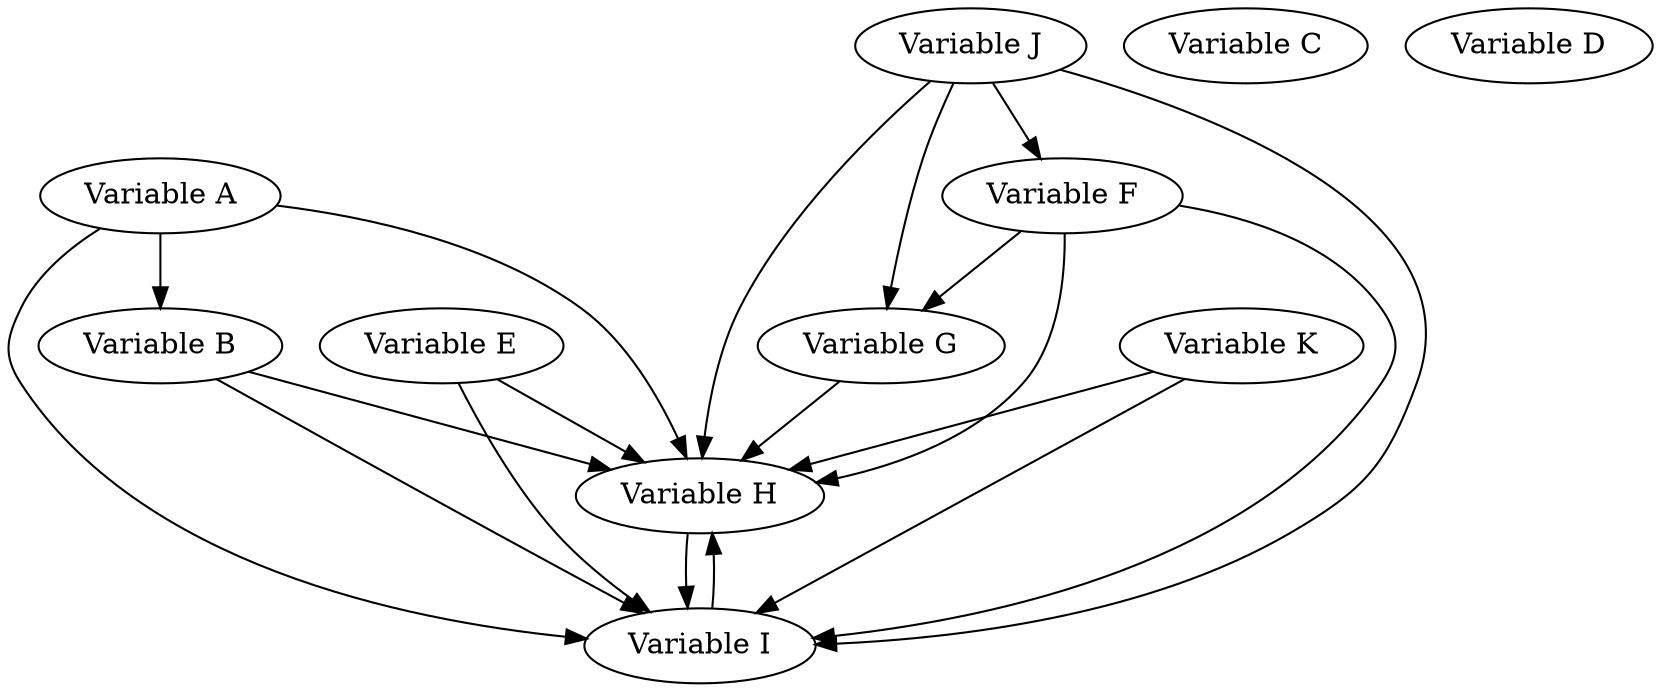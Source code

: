 // Causal DAG
digraph {
	A [label="Variable A"]
	B [label="Variable B"]
	C [label="Variable C"]
	D [label="Variable D"]
	E [label="Variable E"]
	F [label="Variable F"]
	G [label="Variable G"]
	H [label="Variable H"]
	I [label="Variable I"]
	J [label="Variable J"]
	K [label="Variable K"]
	A -> B
	A -> H
	A -> I
	B -> H
	B -> I
	E -> H
	E -> I
	F -> G
	F -> H
	F -> I
	G -> H
	H -> I
	I -> H
	J -> F
	J -> G
	J -> H
	J -> I
	K -> H
	K -> I
}
